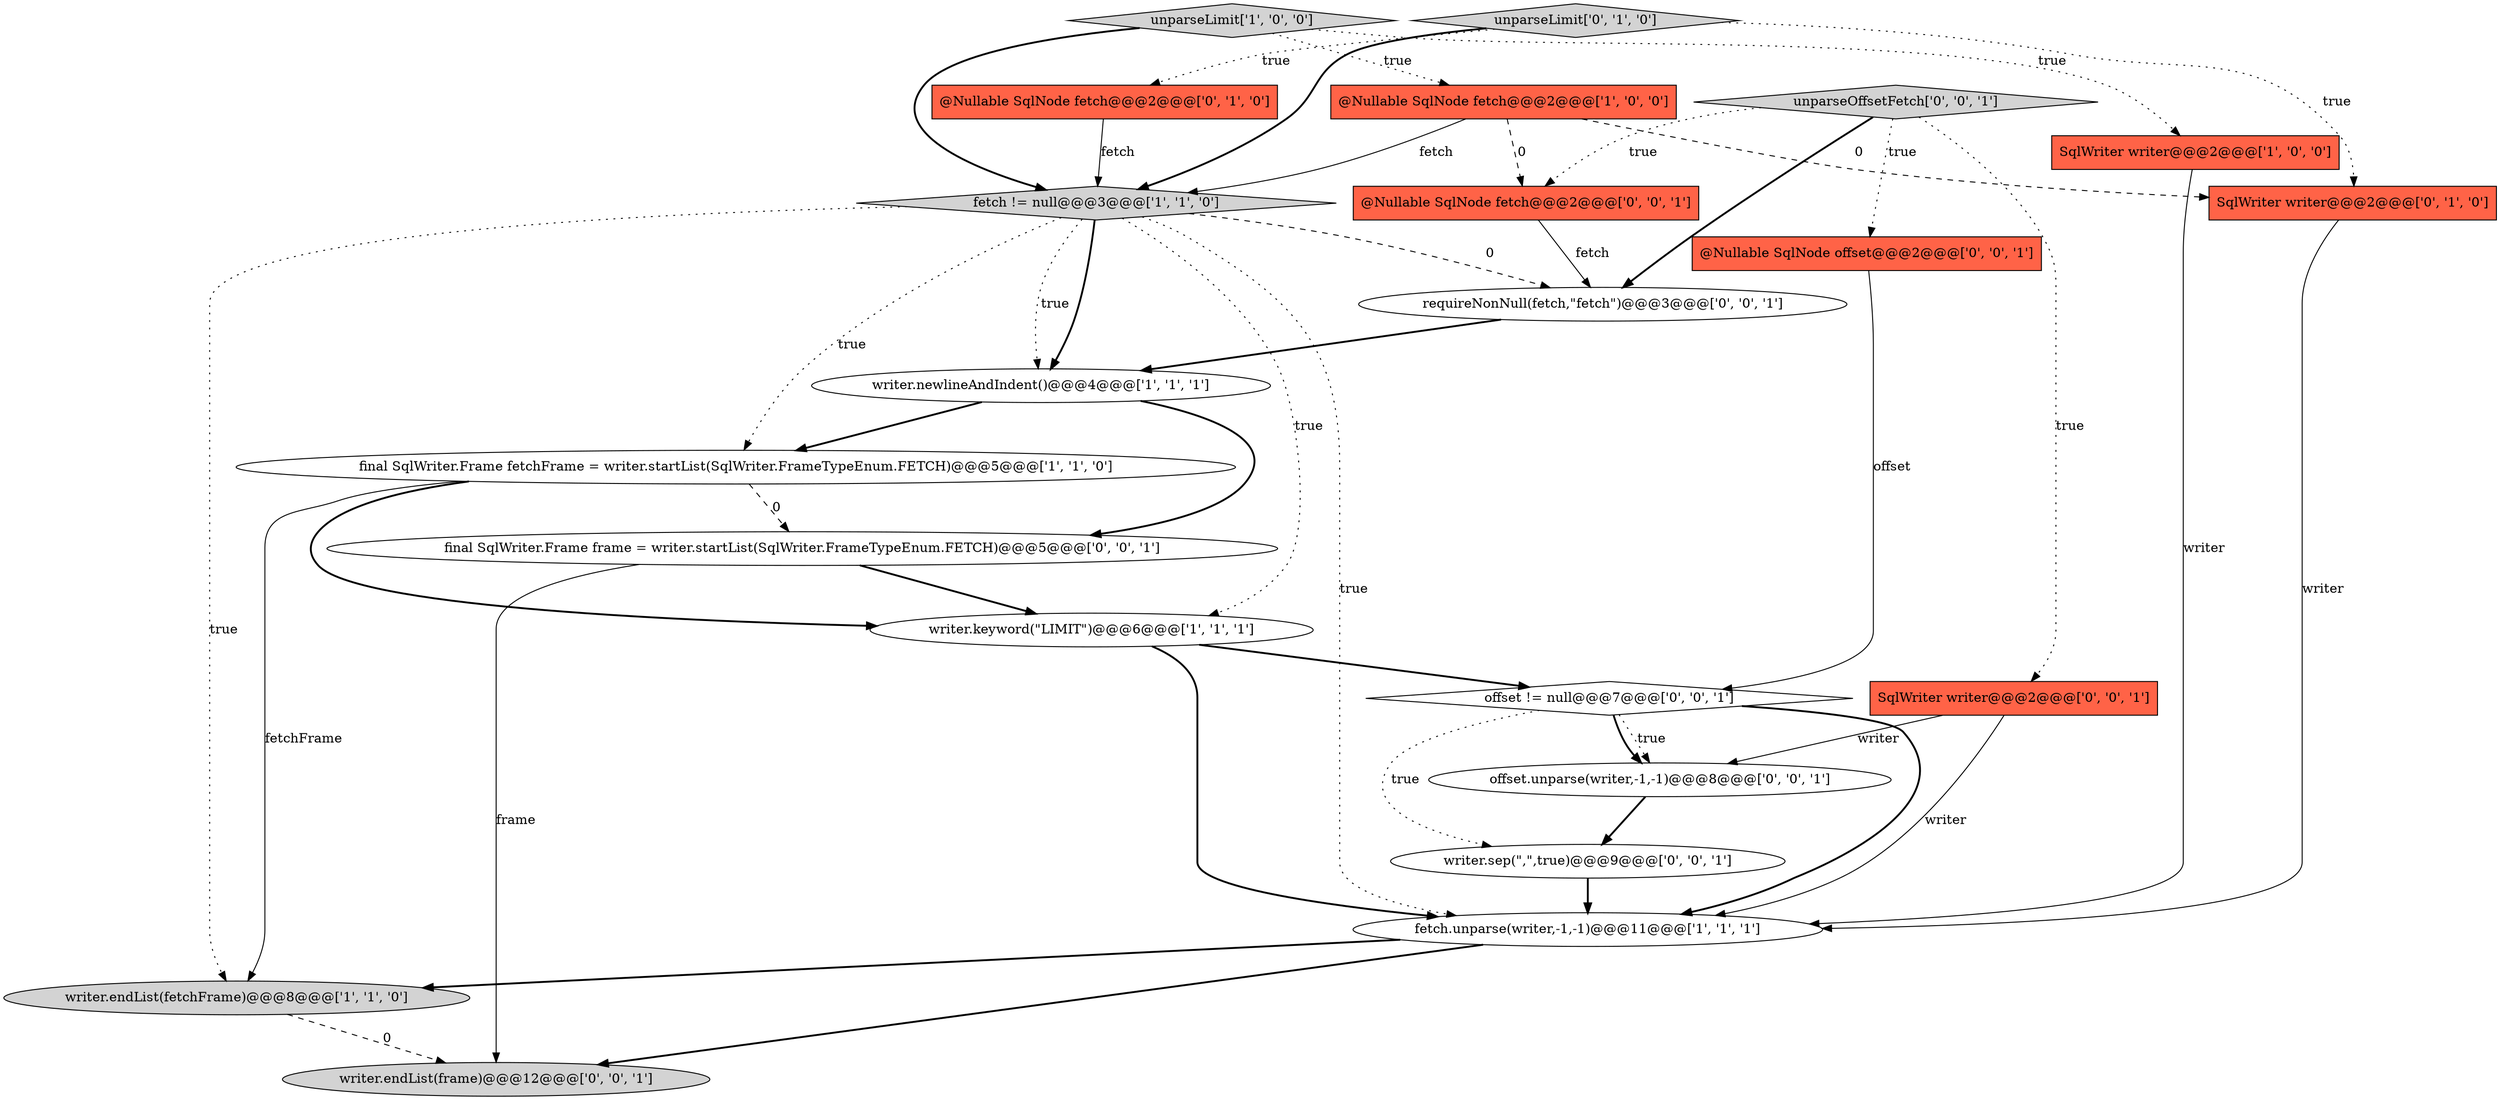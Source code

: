 digraph {
5 [style = filled, label = "final SqlWriter.Frame fetchFrame = writer.startList(SqlWriter.FrameTypeEnum.FETCH)@@@5@@@['1', '1', '0']", fillcolor = white, shape = ellipse image = "AAA0AAABBB1BBB"];
8 [style = filled, label = "writer.endList(fetchFrame)@@@8@@@['1', '1', '0']", fillcolor = lightgray, shape = ellipse image = "AAA0AAABBB1BBB"];
21 [style = filled, label = "requireNonNull(fetch,\"fetch\")@@@3@@@['0', '0', '1']", fillcolor = white, shape = ellipse image = "AAA0AAABBB3BBB"];
1 [style = filled, label = "writer.newlineAndIndent()@@@4@@@['1', '1', '1']", fillcolor = white, shape = ellipse image = "AAA0AAABBB1BBB"];
7 [style = filled, label = "@Nullable SqlNode fetch@@@2@@@['1', '0', '0']", fillcolor = tomato, shape = box image = "AAA1AAABBB1BBB"];
20 [style = filled, label = "unparseOffsetFetch['0', '0', '1']", fillcolor = lightgray, shape = diamond image = "AAA0AAABBB3BBB"];
6 [style = filled, label = "unparseLimit['1', '0', '0']", fillcolor = lightgray, shape = diamond image = "AAA0AAABBB1BBB"];
15 [style = filled, label = "@Nullable SqlNode fetch@@@2@@@['0', '0', '1']", fillcolor = tomato, shape = box image = "AAA0AAABBB3BBB"];
18 [style = filled, label = "final SqlWriter.Frame frame = writer.startList(SqlWriter.FrameTypeEnum.FETCH)@@@5@@@['0', '0', '1']", fillcolor = white, shape = ellipse image = "AAA0AAABBB3BBB"];
3 [style = filled, label = "SqlWriter writer@@@2@@@['1', '0', '0']", fillcolor = tomato, shape = box image = "AAA0AAABBB1BBB"];
14 [style = filled, label = "writer.sep(\",\",true)@@@9@@@['0', '0', '1']", fillcolor = white, shape = ellipse image = "AAA0AAABBB3BBB"];
11 [style = filled, label = "unparseLimit['0', '1', '0']", fillcolor = lightgray, shape = diamond image = "AAA0AAABBB2BBB"];
9 [style = filled, label = "@Nullable SqlNode fetch@@@2@@@['0', '1', '0']", fillcolor = tomato, shape = box image = "AAA0AAABBB2BBB"];
19 [style = filled, label = "offset != null@@@7@@@['0', '0', '1']", fillcolor = white, shape = diamond image = "AAA0AAABBB3BBB"];
0 [style = filled, label = "fetch != null@@@3@@@['1', '1', '0']", fillcolor = lightgray, shape = diamond image = "AAA0AAABBB1BBB"];
10 [style = filled, label = "SqlWriter writer@@@2@@@['0', '1', '0']", fillcolor = tomato, shape = box image = "AAA1AAABBB2BBB"];
13 [style = filled, label = "SqlWriter writer@@@2@@@['0', '0', '1']", fillcolor = tomato, shape = box image = "AAA0AAABBB3BBB"];
16 [style = filled, label = "writer.endList(frame)@@@12@@@['0', '0', '1']", fillcolor = lightgray, shape = ellipse image = "AAA0AAABBB3BBB"];
12 [style = filled, label = "@Nullable SqlNode offset@@@2@@@['0', '0', '1']", fillcolor = tomato, shape = box image = "AAA0AAABBB3BBB"];
2 [style = filled, label = "writer.keyword(\"LIMIT\")@@@6@@@['1', '1', '1']", fillcolor = white, shape = ellipse image = "AAA0AAABBB1BBB"];
17 [style = filled, label = "offset.unparse(writer,-1,-1)@@@8@@@['0', '0', '1']", fillcolor = white, shape = ellipse image = "AAA0AAABBB3BBB"];
4 [style = filled, label = "fetch.unparse(writer,-1,-1)@@@11@@@['1', '1', '1']", fillcolor = white, shape = ellipse image = "AAA0AAABBB1BBB"];
1->5 [style = bold, label=""];
4->16 [style = bold, label=""];
19->14 [style = dotted, label="true"];
8->16 [style = dashed, label="0"];
2->19 [style = bold, label=""];
5->8 [style = solid, label="fetchFrame"];
10->4 [style = solid, label="writer"];
0->5 [style = dotted, label="true"];
18->16 [style = solid, label="frame"];
19->17 [style = dotted, label="true"];
11->10 [style = dotted, label="true"];
0->4 [style = dotted, label="true"];
9->0 [style = solid, label="fetch"];
11->9 [style = dotted, label="true"];
1->18 [style = bold, label=""];
6->0 [style = bold, label=""];
19->17 [style = bold, label=""];
18->2 [style = bold, label=""];
5->18 [style = dashed, label="0"];
7->0 [style = solid, label="fetch"];
2->4 [style = bold, label=""];
20->21 [style = bold, label=""];
0->8 [style = dotted, label="true"];
5->2 [style = bold, label=""];
11->0 [style = bold, label=""];
17->14 [style = bold, label=""];
0->21 [style = dashed, label="0"];
3->4 [style = solid, label="writer"];
12->19 [style = solid, label="offset"];
0->1 [style = bold, label=""];
21->1 [style = bold, label=""];
6->7 [style = dotted, label="true"];
7->15 [style = dashed, label="0"];
4->8 [style = bold, label=""];
7->10 [style = dashed, label="0"];
20->13 [style = dotted, label="true"];
13->17 [style = solid, label="writer"];
13->4 [style = solid, label="writer"];
20->12 [style = dotted, label="true"];
19->4 [style = bold, label=""];
0->2 [style = dotted, label="true"];
6->3 [style = dotted, label="true"];
15->21 [style = solid, label="fetch"];
20->15 [style = dotted, label="true"];
0->1 [style = dotted, label="true"];
14->4 [style = bold, label=""];
}
